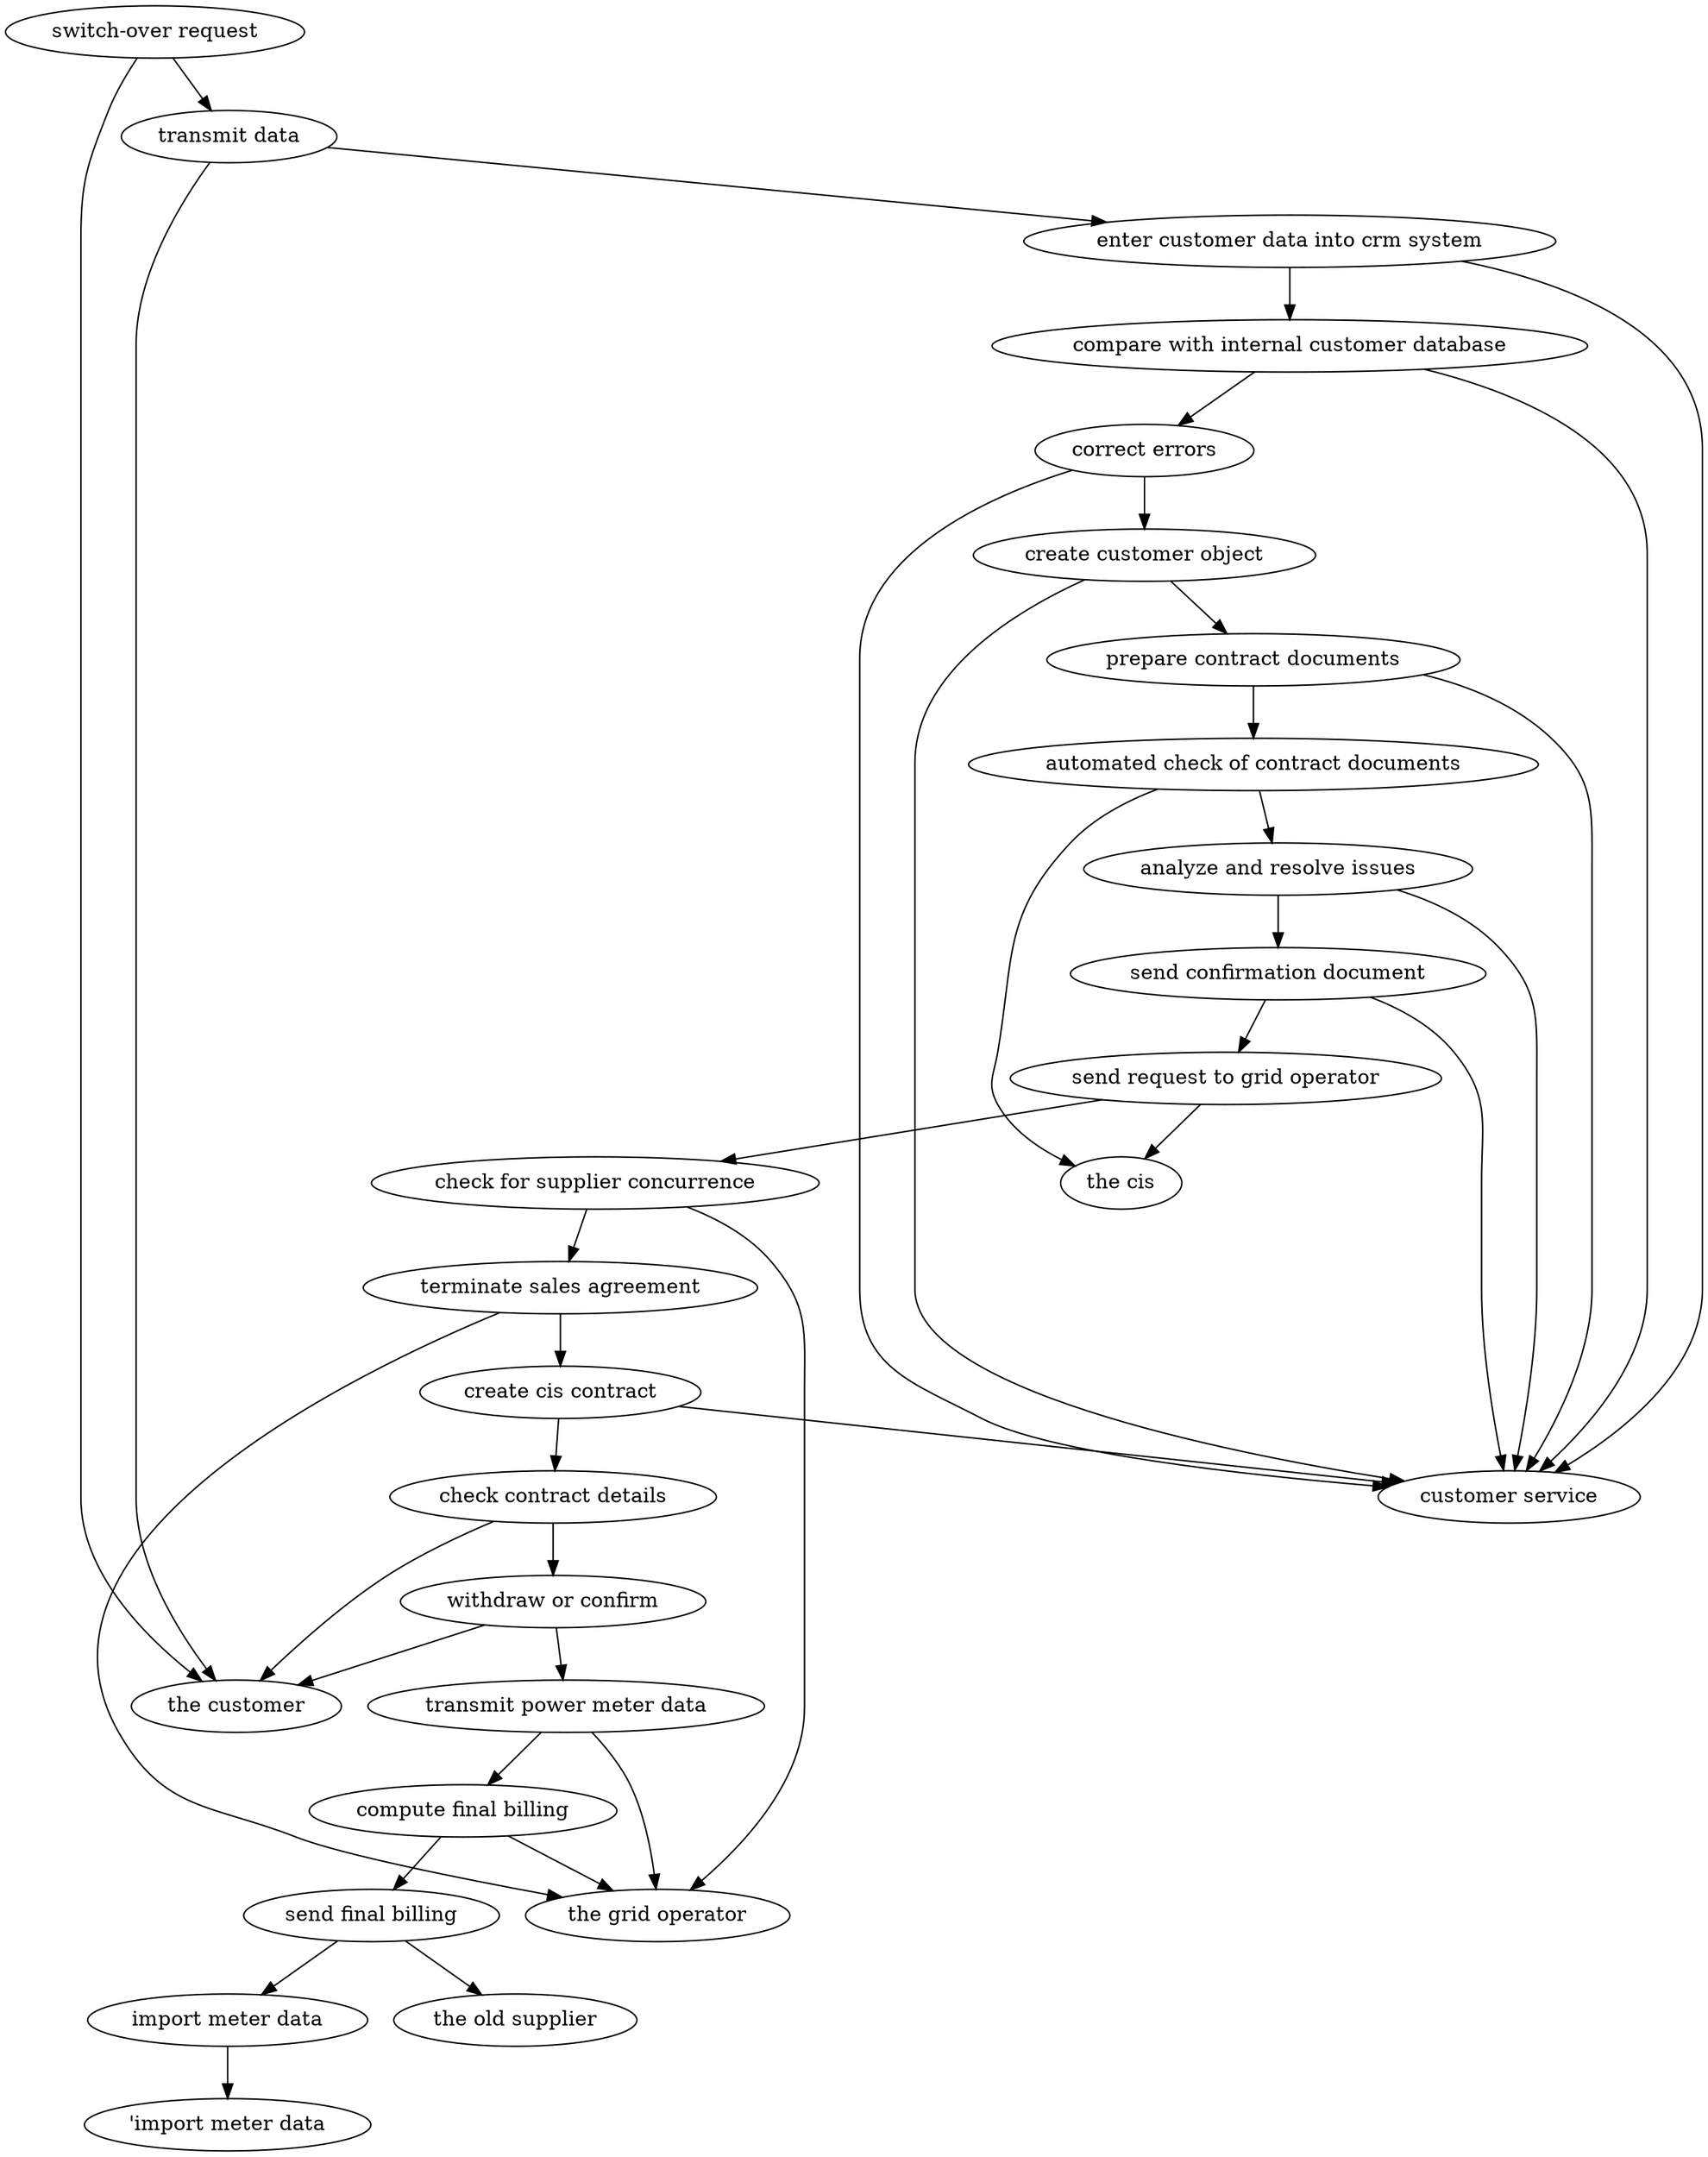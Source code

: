 strict digraph "doc-2.2" {
	graph [name="doc-2.2"];
	"switch-over request"	[attrs="{'type': 'Activity', 'label': 'switch-over request'}"];
	"transmit data"	[attrs="{'type': 'Activity', 'label': 'transmit data'}"];
	"switch-over request" -> "transmit data"	[attrs="{'type': 'flow', 'label': 'flow'}"];
	"the customer"	[attrs="{'type': 'Actor', 'label': 'the customer'}"];
	"switch-over request" -> "the customer"	[attrs="{'type': 'actor performer', 'label': 'actor performer'}"];
	"enter customer data into crm system"	[attrs="{'type': 'Activity', 'label': 'enter customer data into crm system'}"];
	"transmit data" -> "enter customer data into crm system"	[attrs="{'type': 'flow', 'label': 'flow'}"];
	"transmit data" -> "the customer"	[attrs="{'type': 'actor performer', 'label': 'actor performer'}"];
	"compare with internal customer database"	[attrs="{'type': 'Activity', 'label': 'compare with internal customer database'}"];
	"enter customer data into crm system" -> "compare with internal customer database"	[attrs="{'type': 'flow', 'label': 'flow'}"];
	"customer service"	[attrs="{'type': 'Actor', 'label': 'customer service'}"];
	"enter customer data into crm system" -> "customer service"	[attrs="{'type': 'actor performer', 'label': 'actor performer'}"];
	"correct errors"	[attrs="{'type': 'Activity', 'label': 'correct errors'}"];
	"compare with internal customer database" -> "correct errors"	[attrs="{'type': 'flow', 'label': 'flow'}"];
	"compare with internal customer database" -> "customer service"	[attrs="{'type': 'actor performer', 'label': 'actor performer'}"];
	"create customer object"	[attrs="{'type': 'Activity', 'label': 'create customer object'}"];
	"correct errors" -> "create customer object"	[attrs="{'type': 'flow', 'label': 'flow'}"];
	"correct errors" -> "customer service"	[attrs="{'type': 'actor performer', 'label': 'actor performer'}"];
	"prepare contract documents"	[attrs="{'type': 'Activity', 'label': 'prepare contract documents'}"];
	"create customer object" -> "prepare contract documents"	[attrs="{'type': 'flow', 'label': 'flow'}"];
	"create customer object" -> "customer service"	[attrs="{'type': 'actor performer', 'label': 'actor performer'}"];
	"automated check of contract documents"	[attrs="{'type': 'Activity', 'label': 'automated check of contract documents'}"];
	"prepare contract documents" -> "automated check of contract documents"	[attrs="{'type': 'flow', 'label': 'flow'}"];
	"prepare contract documents" -> "customer service"	[attrs="{'type': 'actor performer', 'label': 'actor performer'}"];
	"analyze and resolve issues"	[attrs="{'type': 'Activity', 'label': 'analyze and resolve issues'}"];
	"automated check of contract documents" -> "analyze and resolve issues"	[attrs="{'type': 'flow', 'label': 'flow'}"];
	"the cis"	[attrs="{'type': 'Actor', 'label': 'the cis'}"];
	"automated check of contract documents" -> "the cis"	[attrs="{'type': 'actor performer', 'label': 'actor performer'}"];
	"send confirmation document"	[attrs="{'type': 'Activity', 'label': 'send confirmation document'}"];
	"analyze and resolve issues" -> "send confirmation document"	[attrs="{'type': 'flow', 'label': 'flow'}"];
	"analyze and resolve issues" -> "customer service"	[attrs="{'type': 'actor performer', 'label': 'actor performer'}"];
	"send request to grid operator"	[attrs="{'type': 'Activity', 'label': 'send request to grid operator'}"];
	"send confirmation document" -> "send request to grid operator"	[attrs="{'type': 'flow', 'label': 'flow'}"];
	"send confirmation document" -> "customer service"	[attrs="{'type': 'actor performer', 'label': 'actor performer'}"];
	"check for supplier concurrence"	[attrs="{'type': 'Activity', 'label': 'check for supplier concurrence'}"];
	"send request to grid operator" -> "check for supplier concurrence"	[attrs="{'type': 'flow', 'label': 'flow'}"];
	"send request to grid operator" -> "the cis"	[attrs="{'type': 'actor performer', 'label': 'actor performer'}"];
	"terminate sales agreement"	[attrs="{'type': 'Activity', 'label': 'terminate sales agreement'}"];
	"check for supplier concurrence" -> "terminate sales agreement"	[attrs="{'type': 'flow', 'label': 'flow'}"];
	"the grid operator"	[attrs="{'type': 'Actor', 'label': 'the grid operator'}"];
	"check for supplier concurrence" -> "the grid operator"	[attrs="{'type': 'actor performer', 'label': 'actor performer'}"];
	"create cis contract"	[attrs="{'type': 'Activity', 'label': 'create cis contract'}"];
	"terminate sales agreement" -> "create cis contract"	[attrs="{'type': 'flow', 'label': 'flow'}"];
	"terminate sales agreement" -> "the grid operator"	[attrs="{'type': 'actor performer', 'label': 'actor performer'}"];
	"check contract details"	[attrs="{'type': 'Activity', 'label': 'check contract details'}"];
	"create cis contract" -> "check contract details"	[attrs="{'type': 'flow', 'label': 'flow'}"];
	"create cis contract" -> "customer service"	[attrs="{'type': 'actor performer', 'label': 'actor performer'}"];
	"withdraw or confirm"	[attrs="{'type': 'Activity', 'label': 'withdraw or confirm'}"];
	"check contract details" -> "withdraw or confirm"	[attrs="{'type': 'flow', 'label': 'flow'}"];
	"check contract details" -> "the customer"	[attrs="{'type': 'actor performer', 'label': 'actor performer'}"];
	"transmit power meter data"	[attrs="{'type': 'Activity', 'label': 'transmit power meter data'}"];
	"withdraw or confirm" -> "transmit power meter data"	[attrs="{'type': 'flow', 'label': 'flow'}"];
	"withdraw or confirm" -> "the customer"	[attrs="{'type': 'actor performer', 'label': 'actor performer'}"];
	"compute final billing"	[attrs="{'type': 'Activity', 'label': 'compute final billing'}"];
	"transmit power meter data" -> "compute final billing"	[attrs="{'type': 'flow', 'label': 'flow'}"];
	"transmit power meter data" -> "the grid operator"	[attrs="{'type': 'actor performer', 'label': 'actor performer'}"];
	"send final billing"	[attrs="{'type': 'Activity', 'label': 'send final billing'}"];
	"compute final billing" -> "send final billing"	[attrs="{'type': 'flow', 'label': 'flow'}"];
	"compute final billing" -> "the grid operator"	[attrs="{'type': 'actor performer', 'label': 'actor performer'}"];
	"import meter data"	[attrs="{'type': 'Activity', 'label': 'import meter data'}"];
	"send final billing" -> "import meter data"	[attrs="{'type': 'flow', 'label': 'flow'}"];
	"the old supplier"	[attrs="{'type': 'Actor', 'label': 'the old supplier'}"];
	"send final billing" -> "the old supplier"	[attrs="{'type': 'actor performer', 'label': 'actor performer'}"];
	"'import meter data"	[attrs="{'type': 'Actor', 'label': \"'import meter data\"}"];
	"import meter data" -> "'import meter data"	[attrs="{'type': 'actor performer', 'label': 'actor performer'}"];
}
